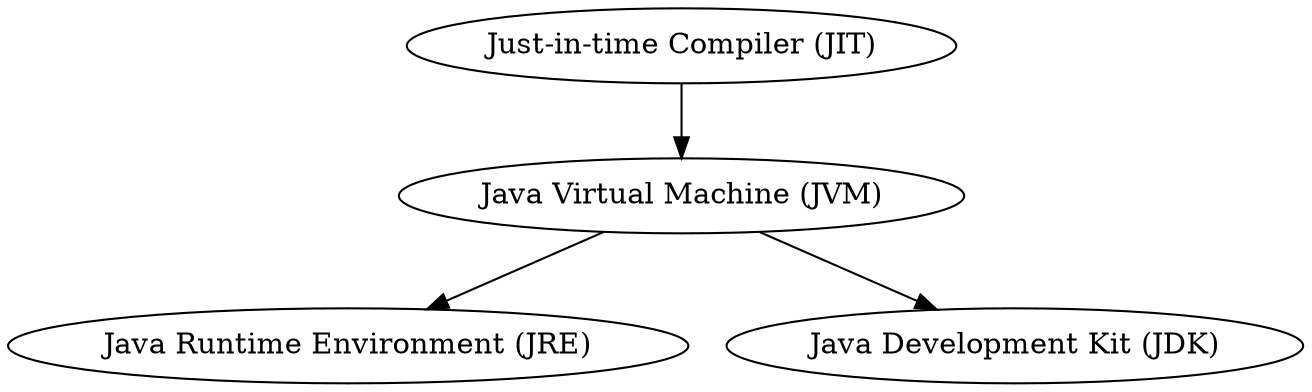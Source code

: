 digraph G {
  /*JIT Он оптимизирует байт-код, уменьшая общее время,
  необходимое для компиляции байт-кода в машинный код.*/
  "Just-in-time Compiler (JIT)" -> "Java Virtual Machine (JVM)"
  /*JVM несет ответственность за преобразование байт-кода
  в машинный код, зависит от платформы.*/
  "Java Virtual Machine (JVM)" -> "Java Runtime Environment (JRE)"
  /*JRE является реализацией JVM, которая предоставляет
  платформу для выполнения Java-программ.*/
  "Java Virtual Machine (JVM)" -> "Java Development Kit (JDK)"
  /*JDK предоставляет все инструменты, исполняемые и бинарные файлы,
  которые нужны для компиляции, отладки и выполнения программы*/
}
